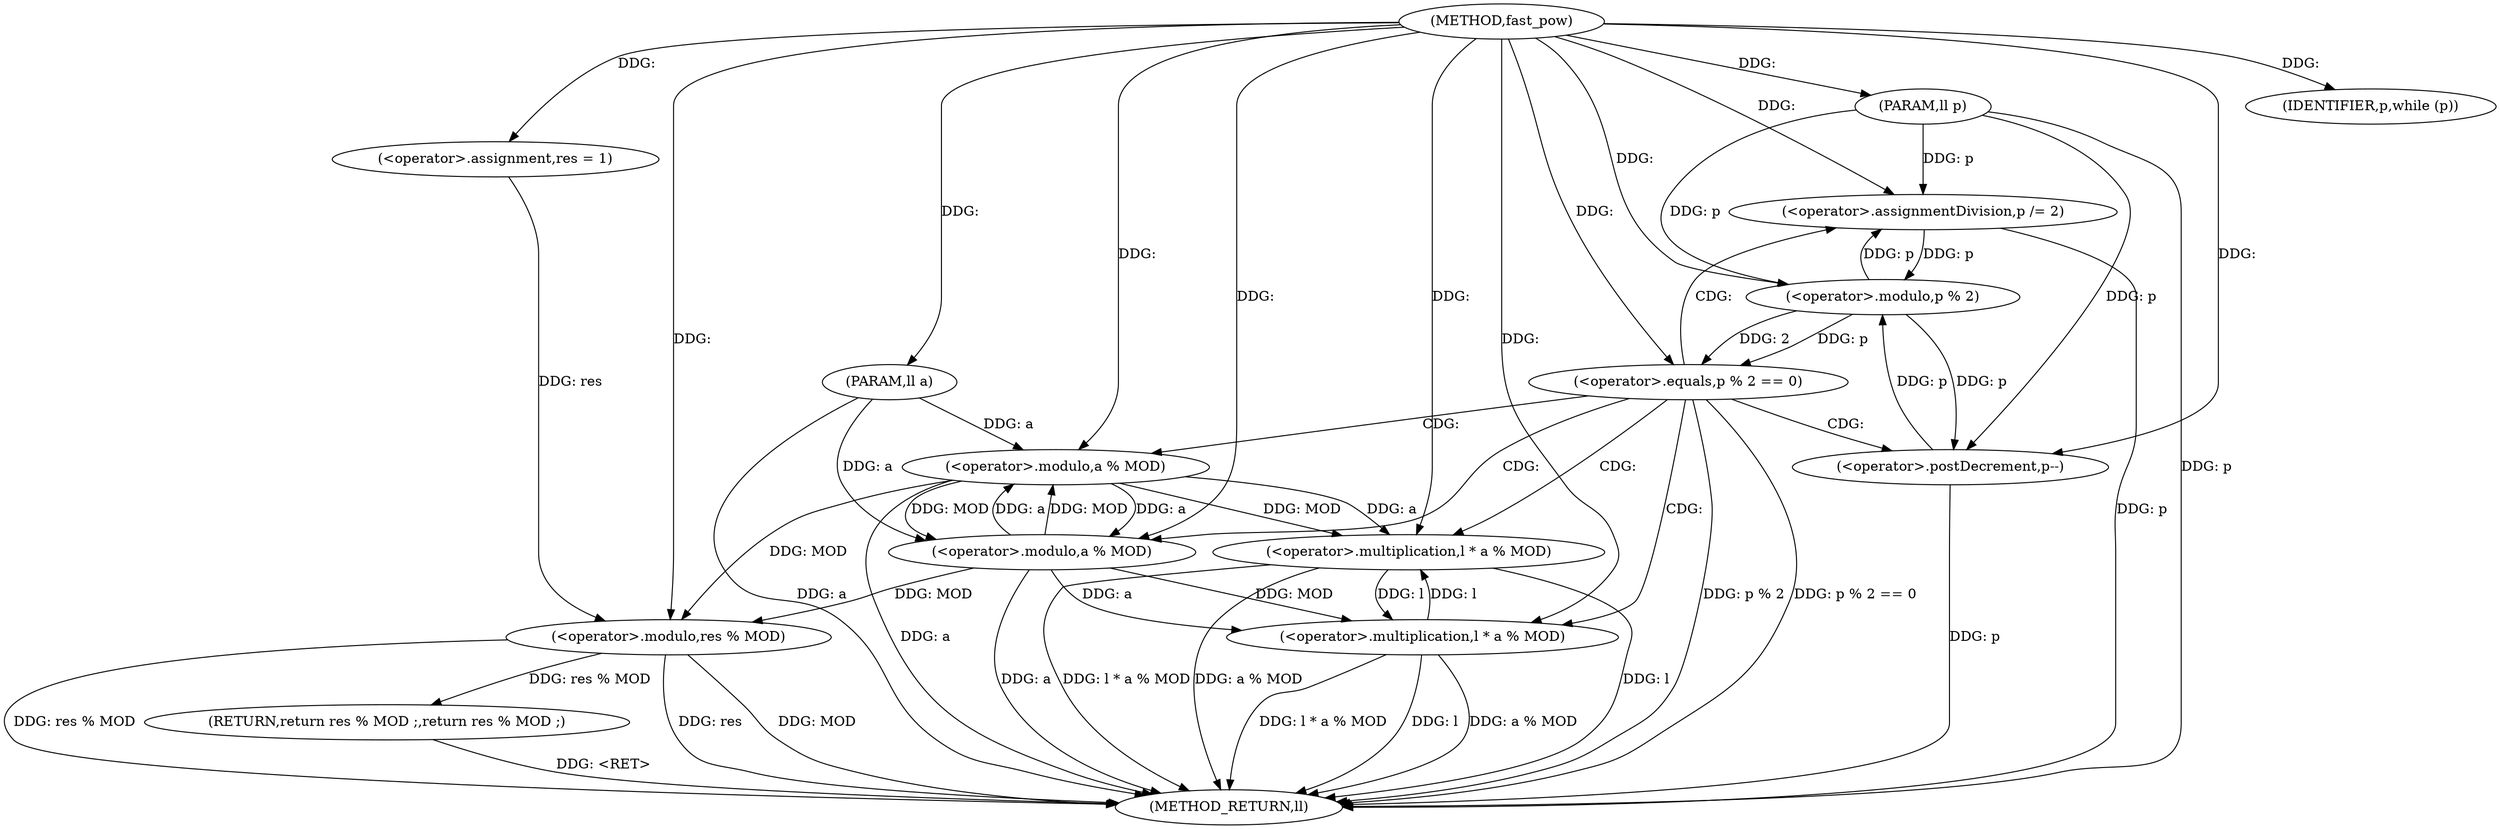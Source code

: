 digraph "fast_pow" {  
"1000102" [label = "(METHOD,fast_pow)" ]
"1000141" [label = "(METHOD_RETURN,ll)" ]
"1000103" [label = "(PARAM,ll a)" ]
"1000104" [label = "(PARAM,ll p)" ]
"1000107" [label = "(<operator>.assignment,res = 1)" ]
"1000137" [label = "(RETURN,return res % MOD ;,return res % MOD ;)" ]
"1000111" [label = "(IDENTIFIER,p,while (p))" ]
"1000138" [label = "(<operator>.modulo,res % MOD)" ]
"1000114" [label = "(<operator>.equals,p % 2 == 0)" ]
"1000120" [label = "(<operator>.multiplication,l * a % MOD)" ]
"1000125" [label = "(<operator>.assignmentDivision,p /= 2)" ]
"1000115" [label = "(<operator>.modulo,p % 2)" ]
"1000130" [label = "(<operator>.multiplication,l * a % MOD)" ]
"1000135" [label = "(<operator>.postDecrement,p--)" ]
"1000122" [label = "(<operator>.modulo,a % MOD)" ]
"1000132" [label = "(<operator>.modulo,a % MOD)" ]
  "1000103" -> "1000141"  [ label = "DDG: a"] 
  "1000104" -> "1000141"  [ label = "DDG: p"] 
  "1000138" -> "1000141"  [ label = "DDG: res"] 
  "1000138" -> "1000141"  [ label = "DDG: MOD"] 
  "1000138" -> "1000141"  [ label = "DDG: res % MOD"] 
  "1000114" -> "1000141"  [ label = "DDG: p % 2"] 
  "1000114" -> "1000141"  [ label = "DDG: p % 2 == 0"] 
  "1000130" -> "1000141"  [ label = "DDG: l"] 
  "1000132" -> "1000141"  [ label = "DDG: a"] 
  "1000130" -> "1000141"  [ label = "DDG: a % MOD"] 
  "1000130" -> "1000141"  [ label = "DDG: l * a % MOD"] 
  "1000135" -> "1000141"  [ label = "DDG: p"] 
  "1000120" -> "1000141"  [ label = "DDG: l"] 
  "1000122" -> "1000141"  [ label = "DDG: a"] 
  "1000120" -> "1000141"  [ label = "DDG: a % MOD"] 
  "1000120" -> "1000141"  [ label = "DDG: l * a % MOD"] 
  "1000125" -> "1000141"  [ label = "DDG: p"] 
  "1000137" -> "1000141"  [ label = "DDG: <RET>"] 
  "1000102" -> "1000103"  [ label = "DDG: "] 
  "1000102" -> "1000104"  [ label = "DDG: "] 
  "1000102" -> "1000107"  [ label = "DDG: "] 
  "1000138" -> "1000137"  [ label = "DDG: res % MOD"] 
  "1000102" -> "1000111"  [ label = "DDG: "] 
  "1000107" -> "1000138"  [ label = "DDG: res"] 
  "1000102" -> "1000138"  [ label = "DDG: "] 
  "1000132" -> "1000138"  [ label = "DDG: MOD"] 
  "1000122" -> "1000138"  [ label = "DDG: MOD"] 
  "1000115" -> "1000114"  [ label = "DDG: 2"] 
  "1000115" -> "1000114"  [ label = "DDG: p"] 
  "1000102" -> "1000114"  [ label = "DDG: "] 
  "1000102" -> "1000125"  [ label = "DDG: "] 
  "1000135" -> "1000115"  [ label = "DDG: p"] 
  "1000125" -> "1000115"  [ label = "DDG: p"] 
  "1000104" -> "1000115"  [ label = "DDG: p"] 
  "1000102" -> "1000115"  [ label = "DDG: "] 
  "1000130" -> "1000120"  [ label = "DDG: l"] 
  "1000102" -> "1000120"  [ label = "DDG: "] 
  "1000122" -> "1000120"  [ label = "DDG: a"] 
  "1000122" -> "1000120"  [ label = "DDG: MOD"] 
  "1000115" -> "1000125"  [ label = "DDG: p"] 
  "1000104" -> "1000125"  [ label = "DDG: p"] 
  "1000132" -> "1000122"  [ label = "DDG: a"] 
  "1000103" -> "1000122"  [ label = "DDG: a"] 
  "1000102" -> "1000122"  [ label = "DDG: "] 
  "1000132" -> "1000122"  [ label = "DDG: MOD"] 
  "1000120" -> "1000130"  [ label = "DDG: l"] 
  "1000102" -> "1000130"  [ label = "DDG: "] 
  "1000132" -> "1000130"  [ label = "DDG: a"] 
  "1000132" -> "1000130"  [ label = "DDG: MOD"] 
  "1000115" -> "1000135"  [ label = "DDG: p"] 
  "1000104" -> "1000135"  [ label = "DDG: p"] 
  "1000102" -> "1000135"  [ label = "DDG: "] 
  "1000122" -> "1000132"  [ label = "DDG: a"] 
  "1000103" -> "1000132"  [ label = "DDG: a"] 
  "1000102" -> "1000132"  [ label = "DDG: "] 
  "1000122" -> "1000132"  [ label = "DDG: MOD"] 
  "1000114" -> "1000132"  [ label = "CDG: "] 
  "1000114" -> "1000125"  [ label = "CDG: "] 
  "1000114" -> "1000130"  [ label = "CDG: "] 
  "1000114" -> "1000135"  [ label = "CDG: "] 
  "1000114" -> "1000120"  [ label = "CDG: "] 
  "1000114" -> "1000122"  [ label = "CDG: "] 
}
